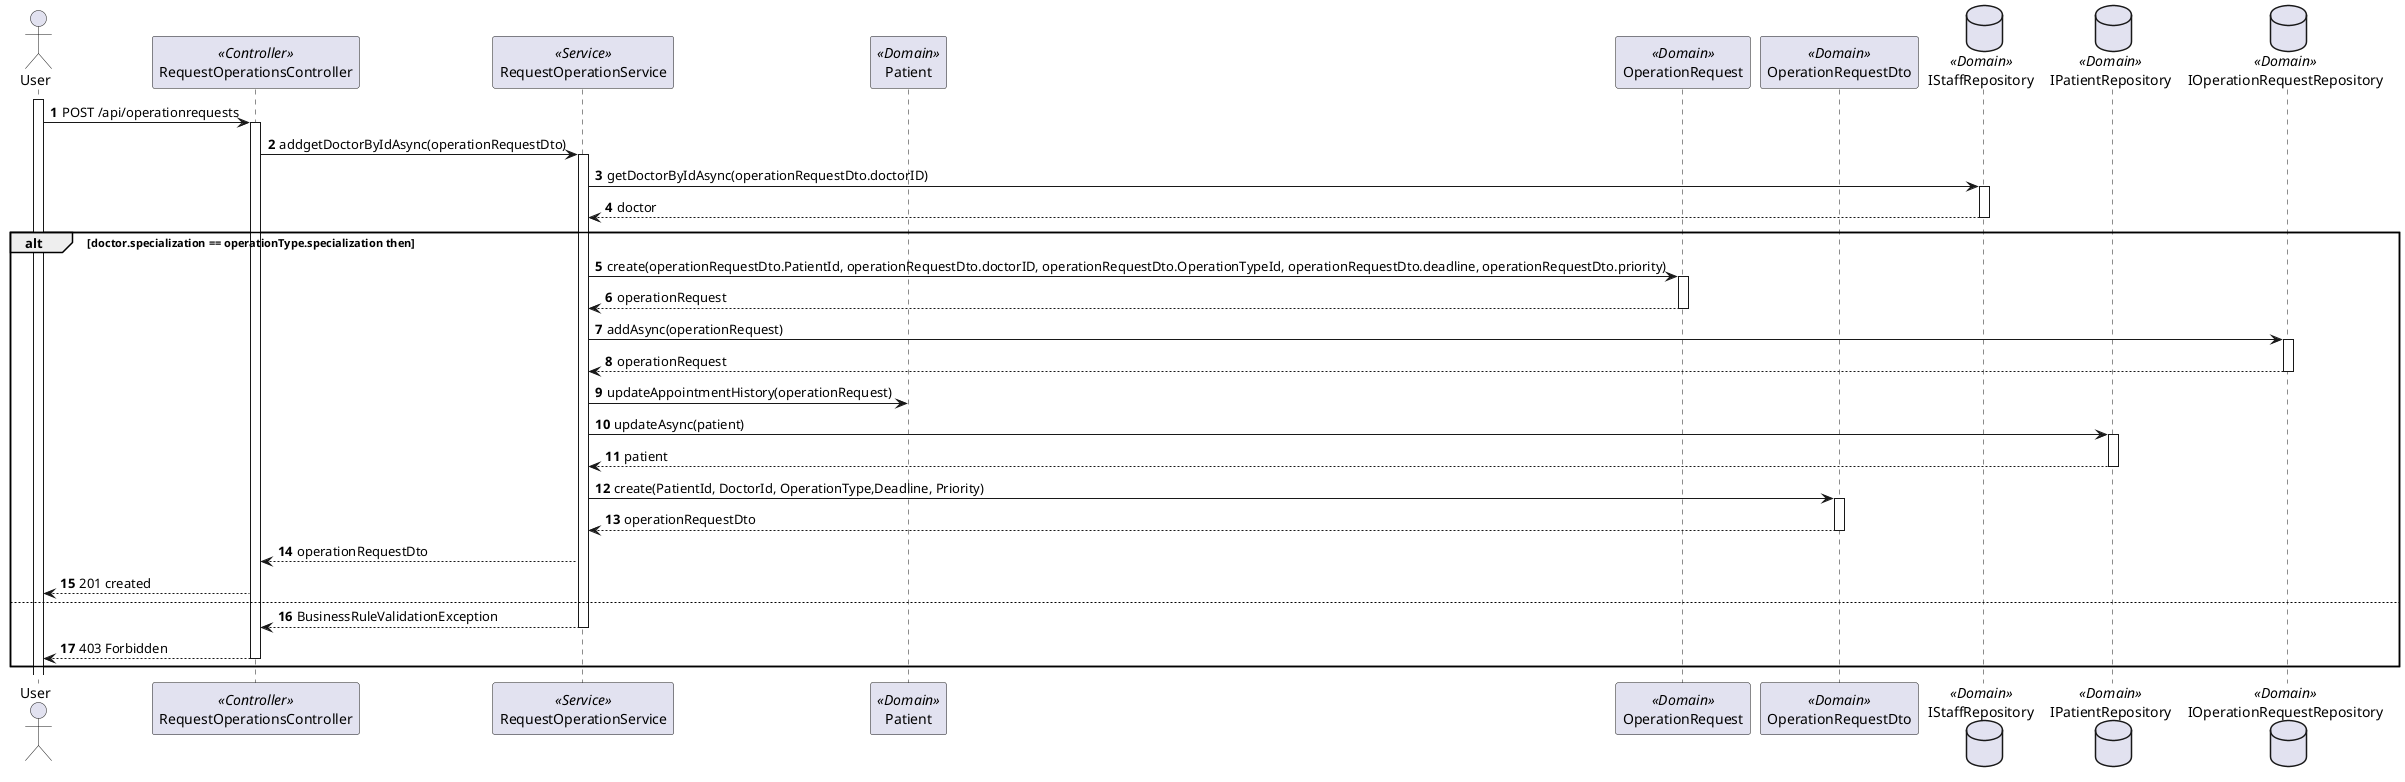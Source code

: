 @startuml level3

autonumber

actor "User" as UserP
participant "RequestOperationsController" as Controller <<Controller>>
participant "RequestOperationService" as Service <<Service>>
participant "Patient" as Patient <<Domain>>
participant "OperationRequest" as OperationRequest <<Domain>>
participant "OperationRequestDto" as OperationRequestDto <<Domain>>
database "IStaffRepository" as StaffRepository <<Domain>>
database "IPatientRepository" as PatientRepository <<Domain>>
database "IOperationRequestRepository" as OperationRequestRepository <<Domain>>

activate UserP
UserP->Controller: POST /api/operationrequests
activate Controller

    Controller->Service:addgetDoctorByIdAsync(operationRequestDto)
    activate Service

        Service -> StaffRepository:getDoctorByIdAsync(operationRequestDto.doctorID)
        activate StaffRepository

            StaffRepository-->Service:doctor
        deactivate StaffRepository
        

        alt doctor.specialization == operationType.specialization then
        

        Service->OperationRequest:create(operationRequestDto.PatientId, operationRequestDto.doctorID, operationRequestDto.OperationTypeId, operationRequestDto.deadline, operationRequestDto.priority)
        activate OperationRequest

            OperationRequest-->Service:operationRequest
        deactivate OperationRequest

        Service->OperationRequestRepository:addAsync(operationRequest)
        activate OperationRequestRepository

            OperationRequestRepository-->Service:operationRequest
        deactivate OperationRequestRepository

        Service->Patient:updateAppointmentHistory(operationRequest)

        Service->PatientRepository:updateAsync(patient)
        activate PatientRepository

            PatientRepository-->Service:patient
        deactivate PatientRepository

        Service->OperationRequestDto:create(PatientId, DoctorId, OperationType,Deadline, Priority)
        activate OperationRequestDto

            OperationRequestDto-->Service:operationRequestDto
        deactivate OperationRequestDto
        Service --> Controller:operationRequestDto

        UserP<--Controller:201 created
        else
            Controller<--Service:BusinessRuleValidationException
        deactivate Service
        UserP<--Controller:403 Forbidden
    deactivate Controller


    end alt


@enduml